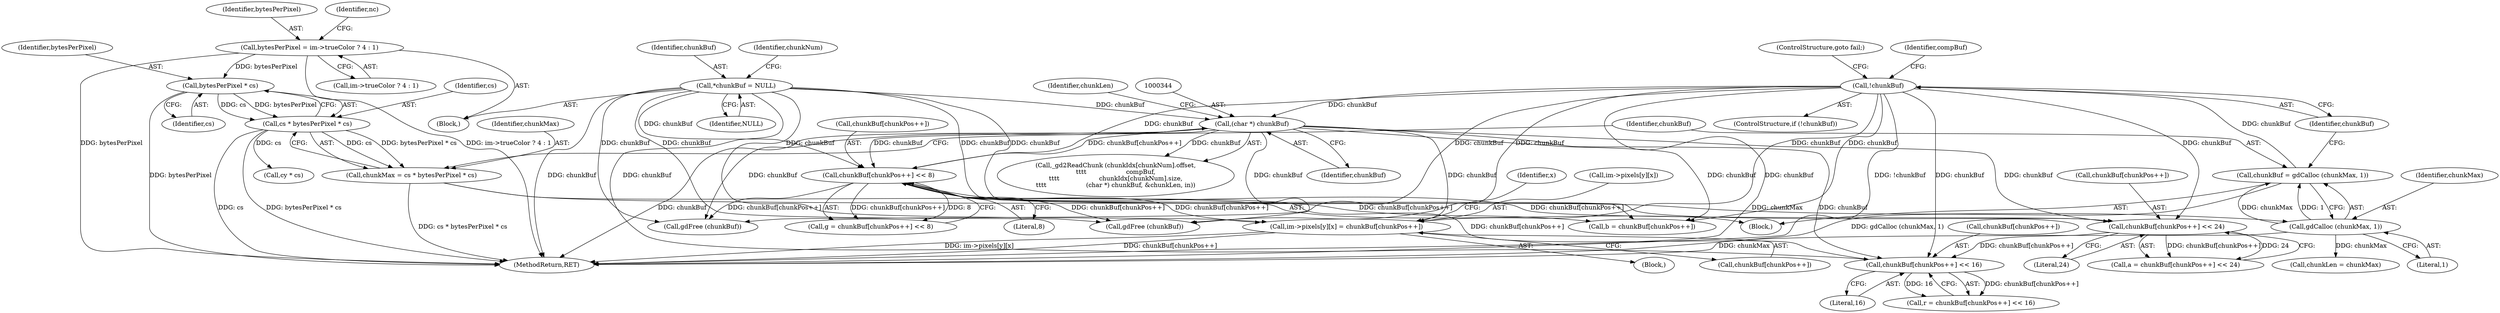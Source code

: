 digraph "0_libgd_fe9ed49dafa993e3af96b6a5a589efeea9bfb36f@array" {
"1000521" [label="(Call,im->pixels[y][x] = chunkBuf[chunkPos++])"];
"1000254" [label="(Call,!chunkBuf)"];
"1000248" [label="(Call,chunkBuf = gdCalloc (chunkMax, 1))"];
"1000250" [label="(Call,gdCalloc (chunkMax, 1))"];
"1000241" [label="(Call,chunkMax = cs * bytesPerPixel * cs)"];
"1000243" [label="(Call,cs * bytesPerPixel * cs)"];
"1000245" [label="(Call,bytesPerPixel * cs)"];
"1000193" [label="(Call,bytesPerPixel = im->trueColor ? 4 : 1)"];
"1000140" [label="(Call,*chunkBuf = NULL)"];
"1000343" [label="(Call,(char *) chunkBuf)"];
"1000491" [label="(Call,chunkBuf[chunkPos++] << 8)"];
"1000482" [label="(Call,chunkBuf[chunkPos++] << 16)"];
"1000473" [label="(Call,chunkBuf[chunkPos++] << 24)"];
"1000498" [label="(Call,b = chunkBuf[chunkPos++])"];
"1000242" [label="(Identifier,chunkMax)"];
"1000194" [label="(Identifier,bytesPerPixel)"];
"1000259" [label="(Identifier,compBuf)"];
"1000145" [label="(Identifier,chunkNum)"];
"1000483" [label="(Call,chunkBuf[chunkPos++])"];
"1000520" [label="(Block,)"];
"1000245" [label="(Call,bytesPerPixel * cs)"];
"1000463" [label="(Identifier,x)"];
"1000555" [label="(Call,gdFree (chunkBuf))"];
"1000241" [label="(Call,chunkMax = cs * bytesPerPixel * cs)"];
"1000246" [label="(Identifier,bytesPerPixel)"];
"1000255" [label="(Identifier,chunkBuf)"];
"1000257" [label="(ControlStructure,goto fail;)"];
"1000249" [label="(Identifier,chunkBuf)"];
"1000243" [label="(Call,cs * bytesPerPixel * cs)"];
"1000331" [label="(Call,_gd2ReadChunk (chunkIdx[chunkNum].offset,\n\t\t\t\t                    compBuf,\n\t\t\t\t                    chunkIdx[chunkNum].size,\n\t\t\t\t                    (char *) chunkBuf, &chunkLen, in))"];
"1000254" [label="(Call,!chunkBuf)"];
"1000522" [label="(Call,im->pixels[y][x])"];
"1000569" [label="(MethodReturn,RET)"];
"1000253" [label="(ControlStructure,if (!chunkBuf))"];
"1000492" [label="(Call,chunkBuf[chunkPos++])"];
"1000489" [label="(Call,g = chunkBuf[chunkPos++] << 8)"];
"1000538" [label="(Call,gdFree (chunkBuf))"];
"1000244" [label="(Identifier,cs)"];
"1000482" [label="(Call,chunkBuf[chunkPos++] << 16)"];
"1000326" [label="(Call,chunkLen = chunkMax)"];
"1000247" [label="(Identifier,cs)"];
"1000117" [label="(Block,)"];
"1000521" [label="(Call,im->pixels[y][x] = chunkBuf[chunkPos++])"];
"1000473" [label="(Call,chunkBuf[chunkPos++] << 24)"];
"1000202" [label="(Identifier,nc)"];
"1000478" [label="(Literal,24)"];
"1000209" [label="(Block,)"];
"1000140" [label="(Call,*chunkBuf = NULL)"];
"1000496" [label="(Literal,8)"];
"1000250" [label="(Call,gdCalloc (chunkMax, 1))"];
"1000142" [label="(Identifier,NULL)"];
"1000474" [label="(Call,chunkBuf[chunkPos++])"];
"1000248" [label="(Call,chunkBuf = gdCalloc (chunkMax, 1))"];
"1000491" [label="(Call,chunkBuf[chunkPos++] << 8)"];
"1000343" [label="(Call,(char *) chunkBuf)"];
"1000193" [label="(Call,bytesPerPixel = im->trueColor ? 4 : 1)"];
"1000294" [label="(Call,cy * cs)"];
"1000487" [label="(Literal,16)"];
"1000345" [label="(Identifier,chunkBuf)"];
"1000529" [label="(Call,chunkBuf[chunkPos++])"];
"1000195" [label="(Call,im->trueColor ? 4 : 1)"];
"1000251" [label="(Identifier,chunkMax)"];
"1000252" [label="(Literal,1)"];
"1000471" [label="(Call,a = chunkBuf[chunkPos++] << 24)"];
"1000347" [label="(Identifier,chunkLen)"];
"1000480" [label="(Call,r = chunkBuf[chunkPos++] << 16)"];
"1000141" [label="(Identifier,chunkBuf)"];
"1000521" -> "1000520"  [label="AST: "];
"1000521" -> "1000529"  [label="CFG: "];
"1000522" -> "1000521"  [label="AST: "];
"1000529" -> "1000521"  [label="AST: "];
"1000463" -> "1000521"  [label="CFG: "];
"1000521" -> "1000569"  [label="DDG: im->pixels[y][x]"];
"1000521" -> "1000569"  [label="DDG: chunkBuf[chunkPos++]"];
"1000254" -> "1000521"  [label="DDG: chunkBuf"];
"1000140" -> "1000521"  [label="DDG: chunkBuf"];
"1000343" -> "1000521"  [label="DDG: chunkBuf"];
"1000491" -> "1000521"  [label="DDG: chunkBuf[chunkPos++]"];
"1000254" -> "1000253"  [label="AST: "];
"1000254" -> "1000255"  [label="CFG: "];
"1000255" -> "1000254"  [label="AST: "];
"1000257" -> "1000254"  [label="CFG: "];
"1000259" -> "1000254"  [label="CFG: "];
"1000254" -> "1000569"  [label="DDG: chunkBuf"];
"1000254" -> "1000569"  [label="DDG: !chunkBuf"];
"1000248" -> "1000254"  [label="DDG: chunkBuf"];
"1000254" -> "1000343"  [label="DDG: chunkBuf"];
"1000254" -> "1000473"  [label="DDG: chunkBuf"];
"1000254" -> "1000482"  [label="DDG: chunkBuf"];
"1000254" -> "1000491"  [label="DDG: chunkBuf"];
"1000254" -> "1000498"  [label="DDG: chunkBuf"];
"1000254" -> "1000538"  [label="DDG: chunkBuf"];
"1000254" -> "1000555"  [label="DDG: chunkBuf"];
"1000248" -> "1000209"  [label="AST: "];
"1000248" -> "1000250"  [label="CFG: "];
"1000249" -> "1000248"  [label="AST: "];
"1000250" -> "1000248"  [label="AST: "];
"1000255" -> "1000248"  [label="CFG: "];
"1000248" -> "1000569"  [label="DDG: gdCalloc (chunkMax, 1)"];
"1000250" -> "1000248"  [label="DDG: chunkMax"];
"1000250" -> "1000248"  [label="DDG: 1"];
"1000250" -> "1000252"  [label="CFG: "];
"1000251" -> "1000250"  [label="AST: "];
"1000252" -> "1000250"  [label="AST: "];
"1000250" -> "1000569"  [label="DDG: chunkMax"];
"1000241" -> "1000250"  [label="DDG: chunkMax"];
"1000250" -> "1000326"  [label="DDG: chunkMax"];
"1000241" -> "1000209"  [label="AST: "];
"1000241" -> "1000243"  [label="CFG: "];
"1000242" -> "1000241"  [label="AST: "];
"1000243" -> "1000241"  [label="AST: "];
"1000249" -> "1000241"  [label="CFG: "];
"1000241" -> "1000569"  [label="DDG: cs * bytesPerPixel * cs"];
"1000243" -> "1000241"  [label="DDG: cs"];
"1000243" -> "1000241"  [label="DDG: bytesPerPixel * cs"];
"1000243" -> "1000245"  [label="CFG: "];
"1000244" -> "1000243"  [label="AST: "];
"1000245" -> "1000243"  [label="AST: "];
"1000243" -> "1000569"  [label="DDG: cs"];
"1000243" -> "1000569"  [label="DDG: bytesPerPixel * cs"];
"1000245" -> "1000243"  [label="DDG: cs"];
"1000245" -> "1000243"  [label="DDG: bytesPerPixel"];
"1000243" -> "1000294"  [label="DDG: cs"];
"1000245" -> "1000247"  [label="CFG: "];
"1000246" -> "1000245"  [label="AST: "];
"1000247" -> "1000245"  [label="AST: "];
"1000245" -> "1000569"  [label="DDG: bytesPerPixel"];
"1000193" -> "1000245"  [label="DDG: bytesPerPixel"];
"1000193" -> "1000117"  [label="AST: "];
"1000193" -> "1000195"  [label="CFG: "];
"1000194" -> "1000193"  [label="AST: "];
"1000195" -> "1000193"  [label="AST: "];
"1000202" -> "1000193"  [label="CFG: "];
"1000193" -> "1000569"  [label="DDG: bytesPerPixel"];
"1000193" -> "1000569"  [label="DDG: im->trueColor ? 4 : 1"];
"1000140" -> "1000117"  [label="AST: "];
"1000140" -> "1000142"  [label="CFG: "];
"1000141" -> "1000140"  [label="AST: "];
"1000142" -> "1000140"  [label="AST: "];
"1000145" -> "1000140"  [label="CFG: "];
"1000140" -> "1000569"  [label="DDG: chunkBuf"];
"1000140" -> "1000343"  [label="DDG: chunkBuf"];
"1000140" -> "1000473"  [label="DDG: chunkBuf"];
"1000140" -> "1000482"  [label="DDG: chunkBuf"];
"1000140" -> "1000491"  [label="DDG: chunkBuf"];
"1000140" -> "1000498"  [label="DDG: chunkBuf"];
"1000140" -> "1000538"  [label="DDG: chunkBuf"];
"1000140" -> "1000555"  [label="DDG: chunkBuf"];
"1000343" -> "1000331"  [label="AST: "];
"1000343" -> "1000345"  [label="CFG: "];
"1000344" -> "1000343"  [label="AST: "];
"1000345" -> "1000343"  [label="AST: "];
"1000347" -> "1000343"  [label="CFG: "];
"1000343" -> "1000569"  [label="DDG: chunkBuf"];
"1000343" -> "1000331"  [label="DDG: chunkBuf"];
"1000491" -> "1000343"  [label="DDG: chunkBuf[chunkPos++]"];
"1000343" -> "1000473"  [label="DDG: chunkBuf"];
"1000343" -> "1000482"  [label="DDG: chunkBuf"];
"1000343" -> "1000491"  [label="DDG: chunkBuf"];
"1000343" -> "1000498"  [label="DDG: chunkBuf"];
"1000343" -> "1000538"  [label="DDG: chunkBuf"];
"1000343" -> "1000555"  [label="DDG: chunkBuf"];
"1000491" -> "1000489"  [label="AST: "];
"1000491" -> "1000496"  [label="CFG: "];
"1000492" -> "1000491"  [label="AST: "];
"1000496" -> "1000491"  [label="AST: "];
"1000489" -> "1000491"  [label="CFG: "];
"1000491" -> "1000473"  [label="DDG: chunkBuf[chunkPos++]"];
"1000491" -> "1000489"  [label="DDG: chunkBuf[chunkPos++]"];
"1000491" -> "1000489"  [label="DDG: 8"];
"1000482" -> "1000491"  [label="DDG: chunkBuf[chunkPos++]"];
"1000491" -> "1000498"  [label="DDG: chunkBuf[chunkPos++]"];
"1000491" -> "1000538"  [label="DDG: chunkBuf[chunkPos++]"];
"1000491" -> "1000555"  [label="DDG: chunkBuf[chunkPos++]"];
"1000482" -> "1000480"  [label="AST: "];
"1000482" -> "1000487"  [label="CFG: "];
"1000483" -> "1000482"  [label="AST: "];
"1000487" -> "1000482"  [label="AST: "];
"1000480" -> "1000482"  [label="CFG: "];
"1000482" -> "1000480"  [label="DDG: chunkBuf[chunkPos++]"];
"1000482" -> "1000480"  [label="DDG: 16"];
"1000473" -> "1000482"  [label="DDG: chunkBuf[chunkPos++]"];
"1000473" -> "1000471"  [label="AST: "];
"1000473" -> "1000478"  [label="CFG: "];
"1000474" -> "1000473"  [label="AST: "];
"1000478" -> "1000473"  [label="AST: "];
"1000471" -> "1000473"  [label="CFG: "];
"1000473" -> "1000471"  [label="DDG: chunkBuf[chunkPos++]"];
"1000473" -> "1000471"  [label="DDG: 24"];
}
